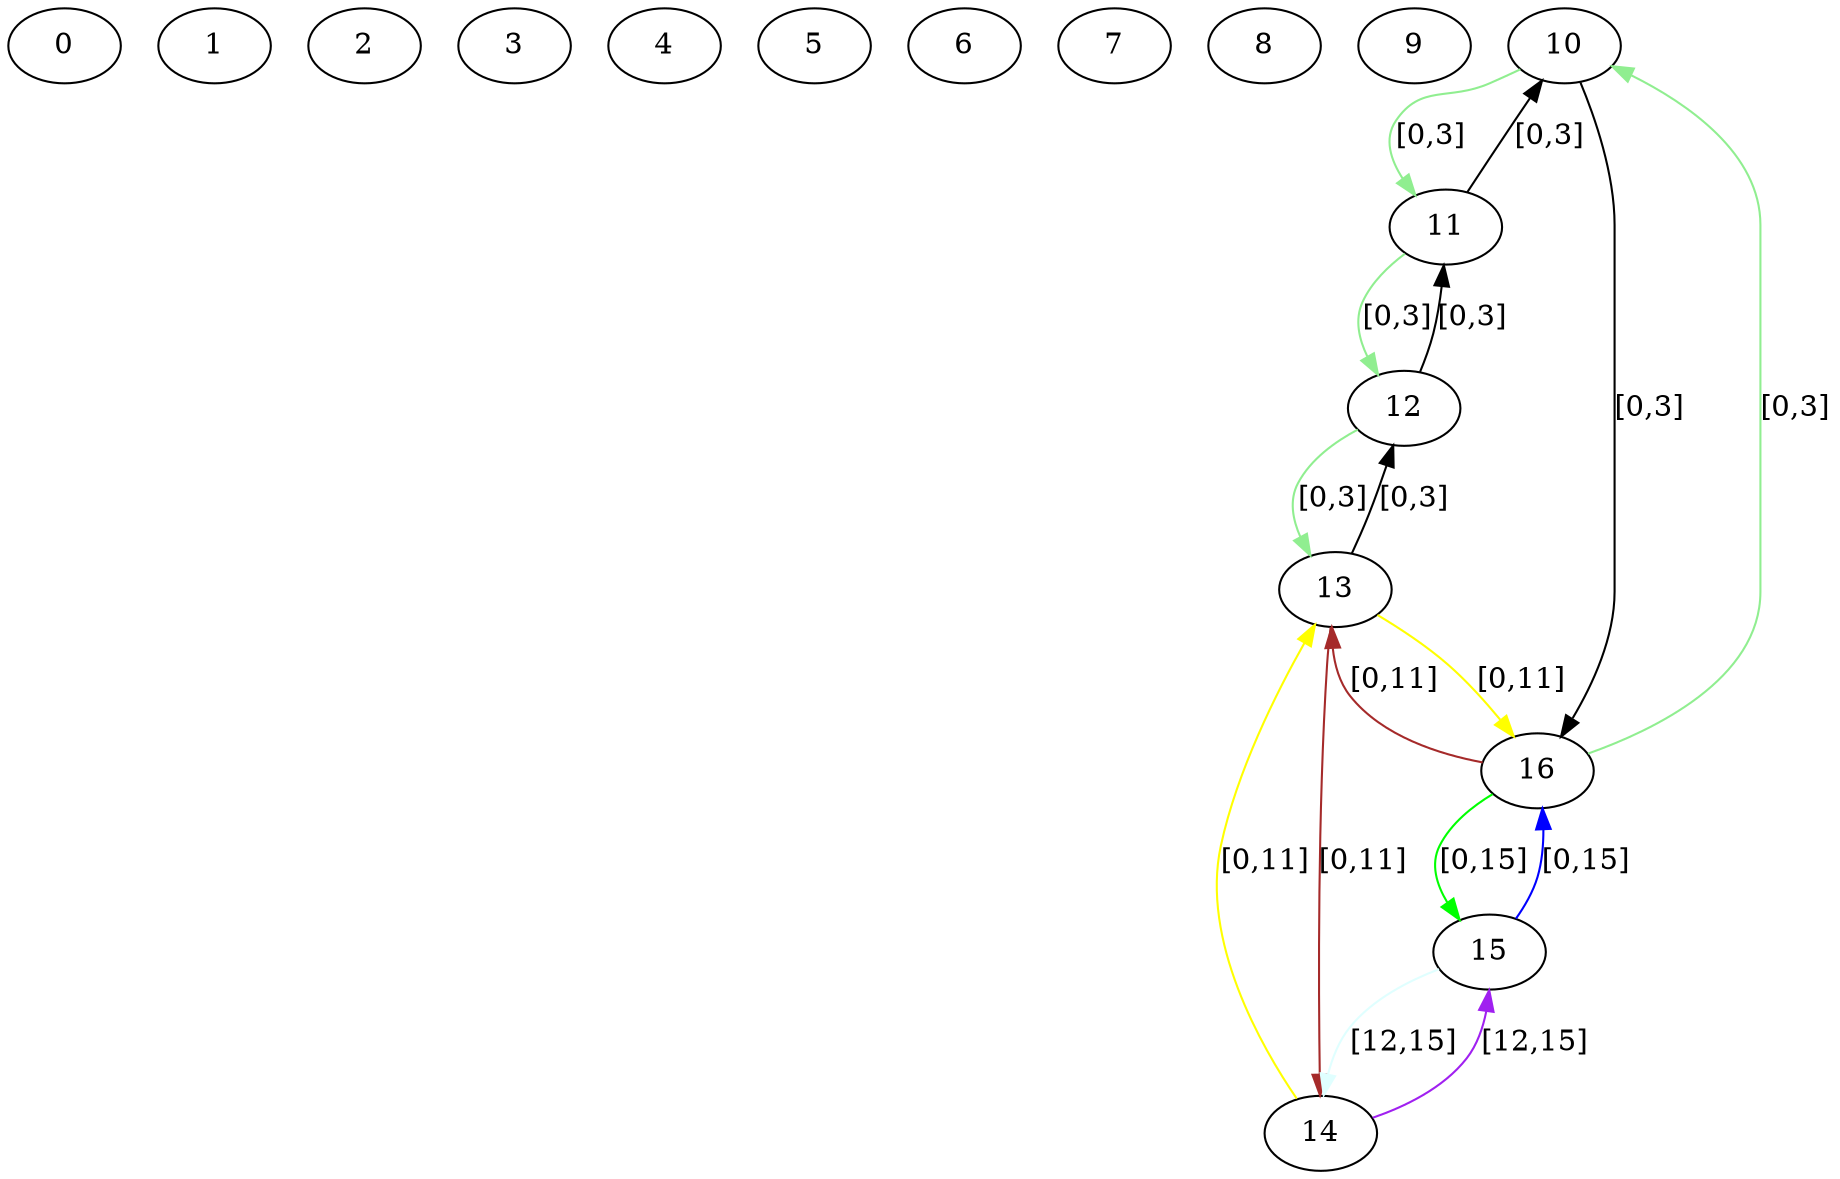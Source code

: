 digraph  {
0 [label=0];
1 [label=1];
2 [label=2];
3 [label=3];
4 [label=4];
5 [label=5];
6 [label=6];
7 [label=7];
8 [label=8];
9 [label=9];
10 [label=10];
11 [label=11];
12 [label=12];
13 [label=13];
14 [label=14];
15 [label=15];
16 [label=16];
10 -> 16  [color=black, key=0, label="[0,3]"];
10 -> 11  [color=lightgreen, key=0, label="[0,3]"];
11 -> 10  [color=black, key=0, label="[0,3]"];
11 -> 12  [color=lightgreen, key=0, label="[0,3]"];
12 -> 11  [color=black, key=0, label="[0,3]"];
12 -> 13  [color=lightgreen, key=0, label="[0,3]"];
13 -> 16  [color=yellow, key=0, label="[0,11]"];
13 -> 14  [color=brown, key=0, label="[0,11]"];
13 -> 12  [color=black, key=0, label="[0,3]"];
14 -> 13  [color=yellow, key=0, label="[0,11]"];
14 -> 15  [color=purple, key=0, label="[12,15]"];
15 -> 16  [color=blue, key=0, label="[0,15]"];
15 -> 14  [color=lightcyan, key=0, label="[12,15]"];
16 -> 15  [color=green, key=0, label="[0,15]"];
16 -> 13  [color=brown, key=0, label="[0,11]"];
16 -> 10  [color=lightgreen, key=0, label="[0,3]"];
}
